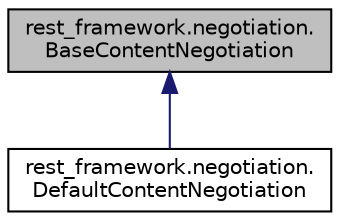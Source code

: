digraph "rest_framework.negotiation.BaseContentNegotiation"
{
 // LATEX_PDF_SIZE
  edge [fontname="Helvetica",fontsize="10",labelfontname="Helvetica",labelfontsize="10"];
  node [fontname="Helvetica",fontsize="10",shape=record];
  Node1 [label="rest_framework.negotiation.\lBaseContentNegotiation",height=0.2,width=0.4,color="black", fillcolor="grey75", style="filled", fontcolor="black",tooltip=" "];
  Node1 -> Node2 [dir="back",color="midnightblue",fontsize="10",style="solid",fontname="Helvetica"];
  Node2 [label="rest_framework.negotiation.\lDefaultContentNegotiation",height=0.2,width=0.4,color="black", fillcolor="white", style="filled",URL="$classrest__framework_1_1negotiation_1_1_default_content_negotiation.html",tooltip=" "];
}
